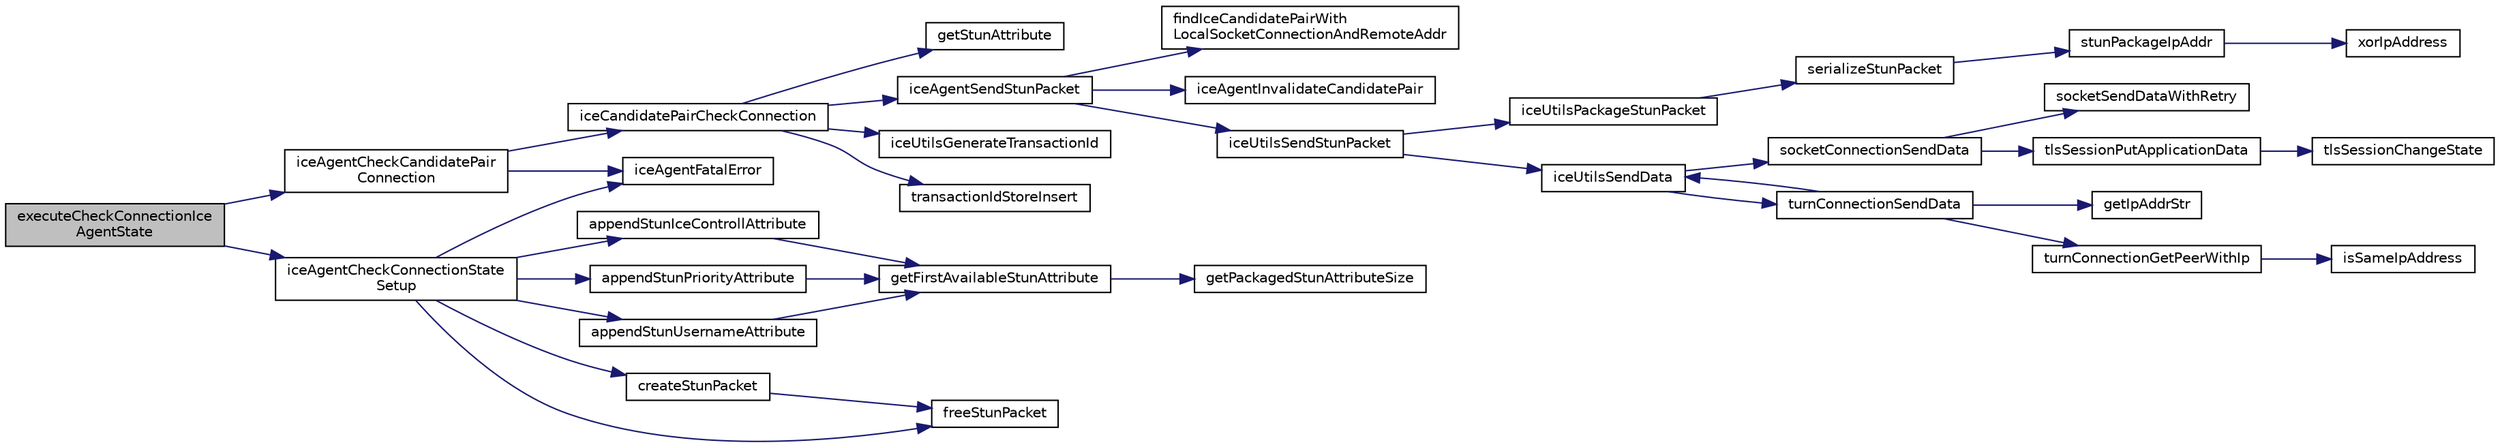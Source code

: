 digraph "executeCheckConnectionIceAgentState"
{
 // LATEX_PDF_SIZE
  edge [fontname="Helvetica",fontsize="10",labelfontname="Helvetica",labelfontsize="10"];
  node [fontname="Helvetica",fontsize="10",shape=record];
  rankdir="LR";
  Node1 [label="executeCheckConnectionIce\lAgentState",height=0.2,width=0.4,color="black", fillcolor="grey75", style="filled", fontcolor="black",tooltip=" "];
  Node1 -> Node2 [color="midnightblue",fontsize="10",style="solid",fontname="Helvetica"];
  Node2 [label="iceAgentCheckCandidatePair\lConnection",height=0.2,width=0.4,color="black", fillcolor="white", style="filled",URL="$IceAgent_8c.html#abd88ad7fca15a1a8d90ea9d3a0f2fc58",tooltip=" "];
  Node2 -> Node3 [color="midnightblue",fontsize="10",style="solid",fontname="Helvetica"];
  Node3 [label="iceAgentFatalError",height=0.2,width=0.4,color="black", fillcolor="white", style="filled",URL="$IceAgent_8c.html#ae7e2880108aafbf93c4f092712d86500",tooltip=" "];
  Node2 -> Node4 [color="midnightblue",fontsize="10",style="solid",fontname="Helvetica"];
  Node4 [label="iceCandidatePairCheckConnection",height=0.2,width=0.4,color="black", fillcolor="white", style="filled",URL="$IceAgent_8c.html#a228ea3ea73e56869cb9aa236668d209b",tooltip=" "];
  Node4 -> Node5 [color="midnightblue",fontsize="10",style="solid",fontname="Helvetica"];
  Node5 [label="getStunAttribute",height=0.2,width=0.4,color="black", fillcolor="white", style="filled",URL="$Stun_8c.html#a248e137a0c4fac05726e2182c0c1f383",tooltip=" "];
  Node4 -> Node6 [color="midnightblue",fontsize="10",style="solid",fontname="Helvetica"];
  Node6 [label="iceAgentSendStunPacket",height=0.2,width=0.4,color="black", fillcolor="white", style="filled",URL="$IceAgent_8c.html#aff64bc1649d0c5e3390f6ad14eb9aa1e",tooltip=" "];
  Node6 -> Node7 [color="midnightblue",fontsize="10",style="solid",fontname="Helvetica"];
  Node7 [label="findIceCandidatePairWith\lLocalSocketConnectionAndRemoteAddr",height=0.2,width=0.4,color="black", fillcolor="white", style="filled",URL="$IceAgent_8c.html#a89108fd9fa5c7ef370f55cf8e69a7d77",tooltip=" "];
  Node6 -> Node8 [color="midnightblue",fontsize="10",style="solid",fontname="Helvetica"];
  Node8 [label="iceAgentInvalidateCandidatePair",height=0.2,width=0.4,color="black", fillcolor="white", style="filled",URL="$IceAgent_8c.html#add07c218275f39a2fdabc9f850eb0609",tooltip=" "];
  Node6 -> Node9 [color="midnightblue",fontsize="10",style="solid",fontname="Helvetica"];
  Node9 [label="iceUtilsSendStunPacket",height=0.2,width=0.4,color="black", fillcolor="white", style="filled",URL="$IceUtils_8c.html#a163008ed55dd5e46e25737a89d5beabb",tooltip=" "];
  Node9 -> Node10 [color="midnightblue",fontsize="10",style="solid",fontname="Helvetica"];
  Node10 [label="iceUtilsPackageStunPacket",height=0.2,width=0.4,color="black", fillcolor="white", style="filled",URL="$IceUtils_8c.html#a05a5f1ea3d3d4e73bdb4298e75f56d15",tooltip=" "];
  Node10 -> Node11 [color="midnightblue",fontsize="10",style="solid",fontname="Helvetica"];
  Node11 [label="serializeStunPacket",height=0.2,width=0.4,color="black", fillcolor="white", style="filled",URL="$Stun_8c.html#a343599eb21e2e725f465200f72c476d8",tooltip=" "];
  Node11 -> Node12 [color="midnightblue",fontsize="10",style="solid",fontname="Helvetica"];
  Node12 [label="stunPackageIpAddr",height=0.2,width=0.4,color="black", fillcolor="white", style="filled",URL="$Stun_8c.html#a0ff5d54538a4e80eca46314552a3e993",tooltip=" "];
  Node12 -> Node13 [color="midnightblue",fontsize="10",style="solid",fontname="Helvetica"];
  Node13 [label="xorIpAddress",height=0.2,width=0.4,color="black", fillcolor="white", style="filled",URL="$Stun_8c.html#a086d658c6275e5a5161934025b070c24",tooltip=" "];
  Node9 -> Node14 [color="midnightblue",fontsize="10",style="solid",fontname="Helvetica"];
  Node14 [label="iceUtilsSendData",height=0.2,width=0.4,color="black", fillcolor="white", style="filled",URL="$IceUtils_8c.html#abffd2f385a91e5840b12912df46777d4",tooltip=" "];
  Node14 -> Node15 [color="midnightblue",fontsize="10",style="solid",fontname="Helvetica"];
  Node15 [label="socketConnectionSendData",height=0.2,width=0.4,color="black", fillcolor="white", style="filled",URL="$SocketConnection_8c.html#abbba4e0cf8c625191e47489fca04d9b7",tooltip=" "];
  Node15 -> Node16 [color="midnightblue",fontsize="10",style="solid",fontname="Helvetica"];
  Node16 [label="socketSendDataWithRetry",height=0.2,width=0.4,color="black", fillcolor="white", style="filled",URL="$SocketConnection_8c.html#a731488b5d3008cdfe4ba64b9ab1ec891",tooltip=" "];
  Node15 -> Node17 [color="midnightblue",fontsize="10",style="solid",fontname="Helvetica"];
  Node17 [label="tlsSessionPutApplicationData",height=0.2,width=0.4,color="black", fillcolor="white", style="filled",URL="$Tls_8h.html#ad7b4cabf02bfbbc2d36e3abe4163fff2",tooltip=" "];
  Node17 -> Node18 [color="midnightblue",fontsize="10",style="solid",fontname="Helvetica"];
  Node18 [label="tlsSessionChangeState",height=0.2,width=0.4,color="black", fillcolor="white", style="filled",URL="$Tls_8c.html#a7dbb041b5b15c6784e9f57a09a08d467",tooltip=" "];
  Node14 -> Node19 [color="midnightblue",fontsize="10",style="solid",fontname="Helvetica"];
  Node19 [label="turnConnectionSendData",height=0.2,width=0.4,color="black", fillcolor="white", style="filled",URL="$TurnConnection_8c.html#a0d996d98abef81b2f6c54be480ef7ea1",tooltip=" "];
  Node19 -> Node20 [color="midnightblue",fontsize="10",style="solid",fontname="Helvetica"];
  Node20 [label="getIpAddrStr",height=0.2,width=0.4,color="black", fillcolor="white", style="filled",URL="$Network_8c.html#afaa547109e09c5a34437553b7258e818",tooltip=" "];
  Node19 -> Node14 [color="midnightblue",fontsize="10",style="solid",fontname="Helvetica"];
  Node19 -> Node21 [color="midnightblue",fontsize="10",style="solid",fontname="Helvetica"];
  Node21 [label="turnConnectionGetPeerWithIp",height=0.2,width=0.4,color="black", fillcolor="white", style="filled",URL="$TurnConnection_8c.html#a9554f30fbafbccca935277837ee1b2dc",tooltip=" "];
  Node21 -> Node22 [color="midnightblue",fontsize="10",style="solid",fontname="Helvetica"];
  Node22 [label="isSameIpAddress",height=0.2,width=0.4,color="black", fillcolor="white", style="filled",URL="$Network_8c.html#a05d12502235a4a9313ba49cdfc4487a4",tooltip=" "];
  Node4 -> Node23 [color="midnightblue",fontsize="10",style="solid",fontname="Helvetica"];
  Node23 [label="iceUtilsGenerateTransactionId",height=0.2,width=0.4,color="black", fillcolor="white", style="filled",URL="$IceUtils_8c.html#a89ee133f24fad86858f66674cde36103",tooltip=" "];
  Node4 -> Node24 [color="midnightblue",fontsize="10",style="solid",fontname="Helvetica"];
  Node24 [label="transactionIdStoreInsert",height=0.2,width=0.4,color="black", fillcolor="white", style="filled",URL="$IceUtils_8c.html#acfc63004cbbadc9fa89e311798da9ab6",tooltip=" "];
  Node1 -> Node25 [color="midnightblue",fontsize="10",style="solid",fontname="Helvetica"];
  Node25 [label="iceAgentCheckConnectionState\lSetup",height=0.2,width=0.4,color="black", fillcolor="white", style="filled",URL="$IceAgent_8c.html#a4b90ebcbe4910ff3837076c8b8a8c253",tooltip=" "];
  Node25 -> Node26 [color="midnightblue",fontsize="10",style="solid",fontname="Helvetica"];
  Node26 [label="appendStunIceControllAttribute",height=0.2,width=0.4,color="black", fillcolor="white", style="filled",URL="$Stun_8c.html#a732cf4db5674e2e1e5305eb4972ee92f",tooltip=" "];
  Node26 -> Node27 [color="midnightblue",fontsize="10",style="solid",fontname="Helvetica"];
  Node27 [label="getFirstAvailableStunAttribute",height=0.2,width=0.4,color="black", fillcolor="white", style="filled",URL="$Stun_8c.html#afbb87626b5ffeae605b82cbdc3a9dced",tooltip=" "];
  Node27 -> Node28 [color="midnightblue",fontsize="10",style="solid",fontname="Helvetica"];
  Node28 [label="getPackagedStunAttributeSize",height=0.2,width=0.4,color="black", fillcolor="white", style="filled",URL="$Stun_8c.html#a7eb2163f10655ff99f6523ffedb30769",tooltip=" "];
  Node25 -> Node29 [color="midnightblue",fontsize="10",style="solid",fontname="Helvetica"];
  Node29 [label="appendStunPriorityAttribute",height=0.2,width=0.4,color="black", fillcolor="white", style="filled",URL="$Stun_8c.html#a89bc73671740d89be124bb741202032b",tooltip=" "];
  Node29 -> Node27 [color="midnightblue",fontsize="10",style="solid",fontname="Helvetica"];
  Node25 -> Node30 [color="midnightblue",fontsize="10",style="solid",fontname="Helvetica"];
  Node30 [label="appendStunUsernameAttribute",height=0.2,width=0.4,color="black", fillcolor="white", style="filled",URL="$Stun_8c.html#a2a621853bf20ca509f3846e179cd08df",tooltip=" "];
  Node30 -> Node27 [color="midnightblue",fontsize="10",style="solid",fontname="Helvetica"];
  Node25 -> Node31 [color="midnightblue",fontsize="10",style="solid",fontname="Helvetica"];
  Node31 [label="createStunPacket",height=0.2,width=0.4,color="black", fillcolor="white", style="filled",URL="$Stun_8c.html#a82bd20e19952bf247d16b639fc091a34",tooltip=" "];
  Node31 -> Node32 [color="midnightblue",fontsize="10",style="solid",fontname="Helvetica"];
  Node32 [label="freeStunPacket",height=0.2,width=0.4,color="black", fillcolor="white", style="filled",URL="$Stun_8c.html#a2ac5f96729bf2bfce45f59c72db4ff43",tooltip=" "];
  Node25 -> Node32 [color="midnightblue",fontsize="10",style="solid",fontname="Helvetica"];
  Node25 -> Node3 [color="midnightblue",fontsize="10",style="solid",fontname="Helvetica"];
}
